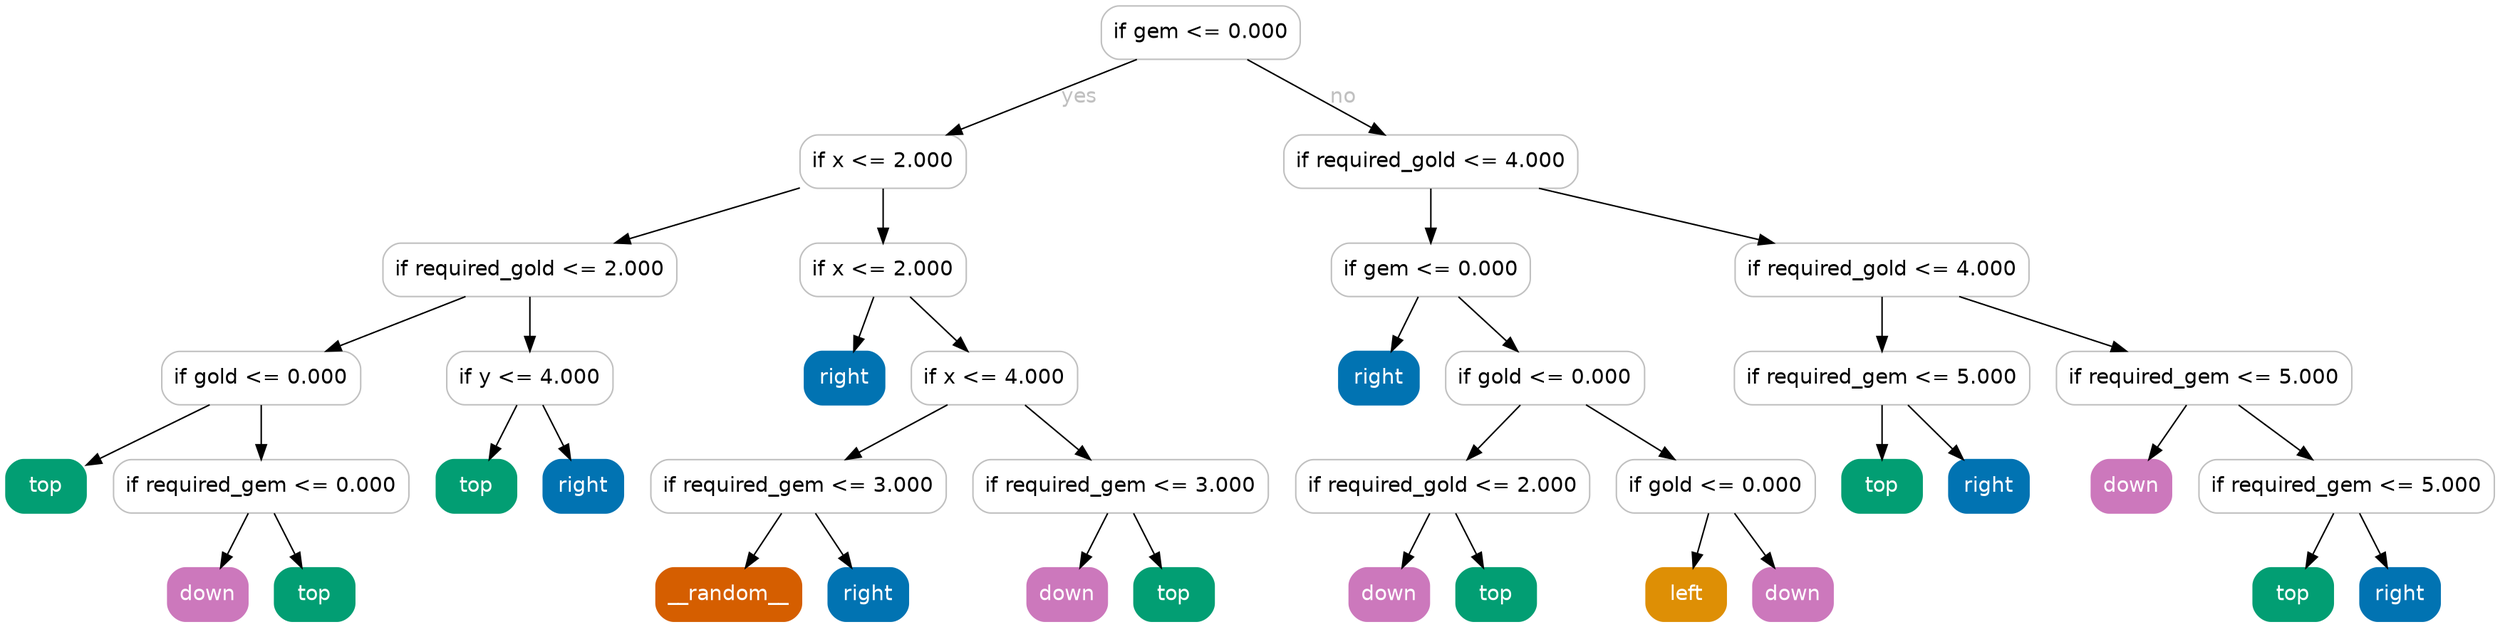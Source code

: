digraph Tree {
	graph [bb="0,0,1676.5,415"];
	node [color=gray,
		fillcolor=white,
		fontname=helvetica,
		label="\N",
		shape=box,
		style="filled, rounded"
	];
	edge [fontname=helvetica];
	0	[height=0.5,
		label="if gem <= 0.000",
		pos="805,397",
		width=1.8611];
	1	[height=0.5,
		label="if x <= 2.000",
		pos="591,310",
		width=1.5556];
	0 -> 1	[fontcolor=gray,
		label=yes,
		lp="723.5,353.5",
		pos="e,633.98,328.07 761.95,378.9 727.78,365.33 679.86,346.29 643.45,331.83"];
	20	[height=0.5,
		label="if required_gold <= 4.000",
		pos="960,310",
		width=2.75];
	0 -> 20	[fontcolor=gray,
		label=no,
		lp="901,353.5",
		pos="e,928.94,328.03 836.37,378.8 860.5,365.56 894.02,347.18 920.07,332.9"];
	2	[height=0.5,
		label="if required_gold <= 2.000",
		pos="353,237",
		width=2.75];
	1 -> 2	[fontcolor=gray,
		pos="e,410.38,255.12 534.9,292.26 500.61,282.03 456.53,268.89 420.36,258.09"];
	11	[height=0.5,
		label="if x <= 2.000",
		pos="591,237",
		width=1.5556];
	1 -> 11	[fontcolor=gray,
		pos="e,591,255.03 591,291.81 591,283.79 591,274.05 591,265.07"];
	3	[height=0.5,
		label="if gold <= 0.000",
		pos="172,164",
		width=1.8611];
	2 -> 3	[fontcolor=gray,
		pos="e,215.63,182.11 309.65,218.99 284.31,209.06 252.14,196.43 225.26,185.89"];
	8	[height=0.5,
		label="if y <= 4.000",
		pos="353,164",
		width=1.5556];
	2 -> 8	[fontcolor=gray,
		pos="e,353,182.03 353,218.81 353,210.79 353,201.05 353,192.07"];
	4	[color="#029e73",
		fillcolor="#029e73",
		fontcolor=white,
		height=0.5,
		label=top,
		pos="27,91",
		width=0.75];
	3 -> 4	[fontcolor=gray,
		pos="e,54.199,105.32 137.27,145.99 114.98,135.08 86.09,120.93 63.471,109.86"];
	5	[height=0.5,
		label="if required_gem <= 0.000",
		pos="172,91",
		width=2.7639];
	3 -> 5	[fontcolor=gray,
		pos="e,172,109.03 172,145.81 172,137.79 172,128.05 172,119.07"];
	6	[color="#cc78bc",
		fillcolor="#cc78bc",
		fontcolor=white,
		height=0.5,
		label=down,
		pos="136,18",
		width=0.75];
	5 -> 6	[fontcolor=gray,
		pos="e,144.63,36.029 163.29,72.813 159.08,64.528 153.95,54.41 149.28,45.193"];
	7	[color="#029e73",
		fillcolor="#029e73",
		fontcolor=white,
		height=0.5,
		label=top,
		pos="208,18",
		width=0.75];
	5 -> 7	[fontcolor=gray,
		pos="e,199.37,36.029 180.71,72.813 184.92,64.528 190.05,54.41 194.72,45.193"];
	9	[color="#029e73",
		fillcolor="#029e73",
		fontcolor=white,
		height=0.5,
		label=top,
		pos="317,91",
		width=0.75];
	8 -> 9	[fontcolor=gray,
		pos="e,325.63,109.03 344.29,145.81 340.08,137.53 334.95,127.41 330.28,118.19"];
	10	[color="#0173b2",
		fillcolor="#0173b2",
		fontcolor=white,
		height=0.5,
		label=right,
		pos="389,91",
		width=0.75];
	8 -> 10	[fontcolor=gray,
		pos="e,380.37,109.03 361.71,145.81 365.92,137.53 371.05,127.41 375.72,118.19"];
	12	[color="#0173b2",
		fillcolor="#0173b2",
		fontcolor=white,
		height=0.5,
		label=right,
		pos="565,164",
		width=0.75];
	11 -> 12	[fontcolor=gray,
		pos="e,571.24,182.03 584.71,218.81 581.7,210.62 578.05,200.62 574.7,191.48"];
	13	[height=0.5,
		label="if x <= 4.000",
		pos="666,164",
		width=1.5556];
	11 -> 13	[fontcolor=gray,
		pos="e,648.01,182.03 609.16,218.81 618.55,209.92 630.18,198.91 640.47,189.17"];
	14	[height=0.5,
		label="if required_gem <= 3.000",
		pos="534,91",
		width=2.7639];
	13 -> 14	[fontcolor=gray,
		pos="e,565.82,109.11 634.38,145.99 616.47,136.36 593.88,124.21 574.66,113.87"];
	17	[height=0.5,
		label="if required_gem <= 3.000",
		pos="751,91",
		width=2.7639];
	13 -> 17	[fontcolor=gray,
		pos="e,730.61,109.03 686.58,145.81 697.43,136.74 710.92,125.48 722.75,115.6"];
	15	[color="#d55e00",
		fillcolor="#d55e00",
		fontcolor=white,
		height=0.5,
		label=__random__,
		pos="487,18",
		width=1.3611];
	14 -> 15	[fontcolor=gray,
		pos="e,498.27,36.029 522.62,72.813 517.02,64.353 510.16,53.984 503.95,44.612"];
	16	[color="#0173b2",
		fillcolor="#0173b2",
		fontcolor=white,
		height=0.5,
		label=right,
		pos="581,18",
		width=0.75];
	14 -> 16	[fontcolor=gray,
		pos="e,569.73,36.029 545.38,72.813 550.98,64.353 557.84,53.984 564.05,44.612"];
	18	[color="#cc78bc",
		fillcolor="#cc78bc",
		fontcolor=white,
		height=0.5,
		label=down,
		pos="715,18",
		width=0.75];
	17 -> 18	[fontcolor=gray,
		pos="e,723.63,36.029 742.29,72.813 738.08,64.528 732.95,54.41 728.28,45.193"];
	19	[color="#029e73",
		fillcolor="#029e73",
		fontcolor=white,
		height=0.5,
		label=top,
		pos="787,18",
		width=0.75];
	17 -> 19	[fontcolor=gray,
		pos="e,778.37,36.029 759.71,72.813 763.92,64.528 769.05,54.41 773.72,45.193"];
	21	[height=0.5,
		label="if gem <= 0.000",
		pos="960,237",
		width=1.8611];
	20 -> 21	[fontcolor=gray,
		pos="e,960,255.03 960,291.81 960,283.79 960,274.05 960,265.07"];
	30	[height=0.5,
		label="if required_gold <= 4.000",
		pos="1264,237",
		width=2.75];
	20 -> 30	[fontcolor=gray,
		pos="e,1191,255.05 1032.8,291.99 1077.4,281.58 1134.6,268.22 1181,257.39"];
	22	[color="#0173b2",
		fillcolor="#0173b2",
		fontcolor=white,
		height=0.5,
		label=right,
		pos="925,164",
		width=0.75];
	21 -> 22	[fontcolor=gray,
		pos="e,933.39,182.03 951.53,218.81 947.44,210.53 942.46,200.41 937.91,191.19"];
	23	[height=0.5,
		label="if gold <= 0.000",
		pos="1037,164",
		width=1.8611];
	21 -> 23	[fontcolor=gray,
		pos="e,1018.5,182.03 978.64,218.81 988.38,209.83 1000.5,198.69 1011.1,188.89"];
	24	[height=0.5,
		label="if required_gold <= 2.000",
		pos="968,91",
		width=2.75];
	23 -> 24	[fontcolor=gray,
		pos="e,984.55,109.03 1020.3,145.81 1011.7,137 1001.2,126.13 991.77,116.46"];
	27	[height=0.5,
		label="if gold <= 0.000",
		pos="1152,91",
		width=1.8611];
	23 -> 27	[fontcolor=gray,
		pos="e,1124.3,109.11 1064.5,145.99 1079.8,136.58 1098.9,124.76 1115.4,114.57"];
	25	[color="#cc78bc",
		fillcolor="#cc78bc",
		fontcolor=white,
		height=0.5,
		label=down,
		pos="932,18",
		width=0.75];
	24 -> 25	[fontcolor=gray,
		pos="e,940.63,36.029 959.29,72.813 955.08,64.528 949.95,54.41 945.28,45.193"];
	26	[color="#029e73",
		fillcolor="#029e73",
		fontcolor=white,
		height=0.5,
		label=top,
		pos="1004,18",
		width=0.75];
	24 -> 26	[fontcolor=gray,
		pos="e,995.37,36.029 976.71,72.813 980.92,64.528 986.05,54.41 990.72,45.193"];
	28	[color="#de8f05",
		fillcolor="#de8f05",
		fontcolor=white,
		height=0.5,
		label=left,
		pos="1132,18",
		width=0.75];
	27 -> 28	[fontcolor=gray,
		pos="e,1136.8,36.029 1147.2,72.813 1144.9,64.702 1142.1,54.836 1139.5,45.777"];
	29	[color="#cc78bc",
		fillcolor="#cc78bc",
		fontcolor=white,
		height=0.5,
		label=down,
		pos="1204,18",
		width=0.75];
	27 -> 29	[fontcolor=gray,
		pos="e,1191.5,36.029 1164.6,72.813 1170.8,64.266 1178.5,53.769 1185.5,44.323"];
	31	[height=0.5,
		label="if required_gem <= 5.000",
		pos="1264,164",
		width=2.7639];
	30 -> 31	[fontcolor=gray,
		pos="e,1264,182.03 1264,218.81 1264,210.79 1264,201.05 1264,192.07"];
	34	[height=0.5,
		label="if required_gem <= 5.000",
		pos="1481,164",
		width=2.7639];
	30 -> 34	[fontcolor=gray,
		pos="e,1428.7,182.11 1316,218.99 1346.9,208.88 1386.3,195.99 1418.8,185.34"];
	32	[color="#029e73",
		fillcolor="#029e73",
		fontcolor=white,
		height=0.5,
		label=top,
		pos="1264,91",
		width=0.75];
	31 -> 32	[fontcolor=gray,
		pos="e,1264,109.03 1264,145.81 1264,137.79 1264,128.05 1264,119.07"];
	33	[color="#0173b2",
		fillcolor="#0173b2",
		fontcolor=white,
		height=0.5,
		label=right,
		pos="1336,91",
		width=0.75];
	31 -> 33	[fontcolor=gray,
		pos="e,1318.7,109.03 1281.4,145.81 1290.4,136.92 1301.6,125.91 1311.5,116.17"];
	35	[color="#cc78bc",
		fillcolor="#cc78bc",
		fontcolor=white,
		height=0.5,
		label=down,
		pos="1432,91",
		width=0.75];
	34 -> 35	[fontcolor=gray,
		pos="e,1443.8,109.03 1469.1,145.81 1463.2,137.27 1456,126.77 1449.5,117.32"];
	36	[height=0.5,
		label="if required_gem <= 5.000",
		pos="1577,91",
		width=2.7639];
	34 -> 36	[fontcolor=gray,
		pos="e,1554,109.03 1504.2,145.81 1516.7,136.57 1532.3,125.04 1545.9,115.03"];
	37	[color="#029e73",
		fillcolor="#029e73",
		fontcolor=white,
		height=0.5,
		label=top,
		pos="1541,18",
		width=0.75];
	36 -> 37	[fontcolor=gray,
		pos="e,1549.6,36.029 1568.3,72.813 1564.1,64.528 1559,54.41 1554.3,45.193"];
	38	[color="#0173b2",
		fillcolor="#0173b2",
		fontcolor=white,
		height=0.5,
		label=right,
		pos="1613,18",
		width=0.75];
	36 -> 38	[fontcolor=gray,
		pos="e,1604.4,36.029 1585.7,72.813 1589.9,64.528 1595,54.41 1599.7,45.193"];
}
